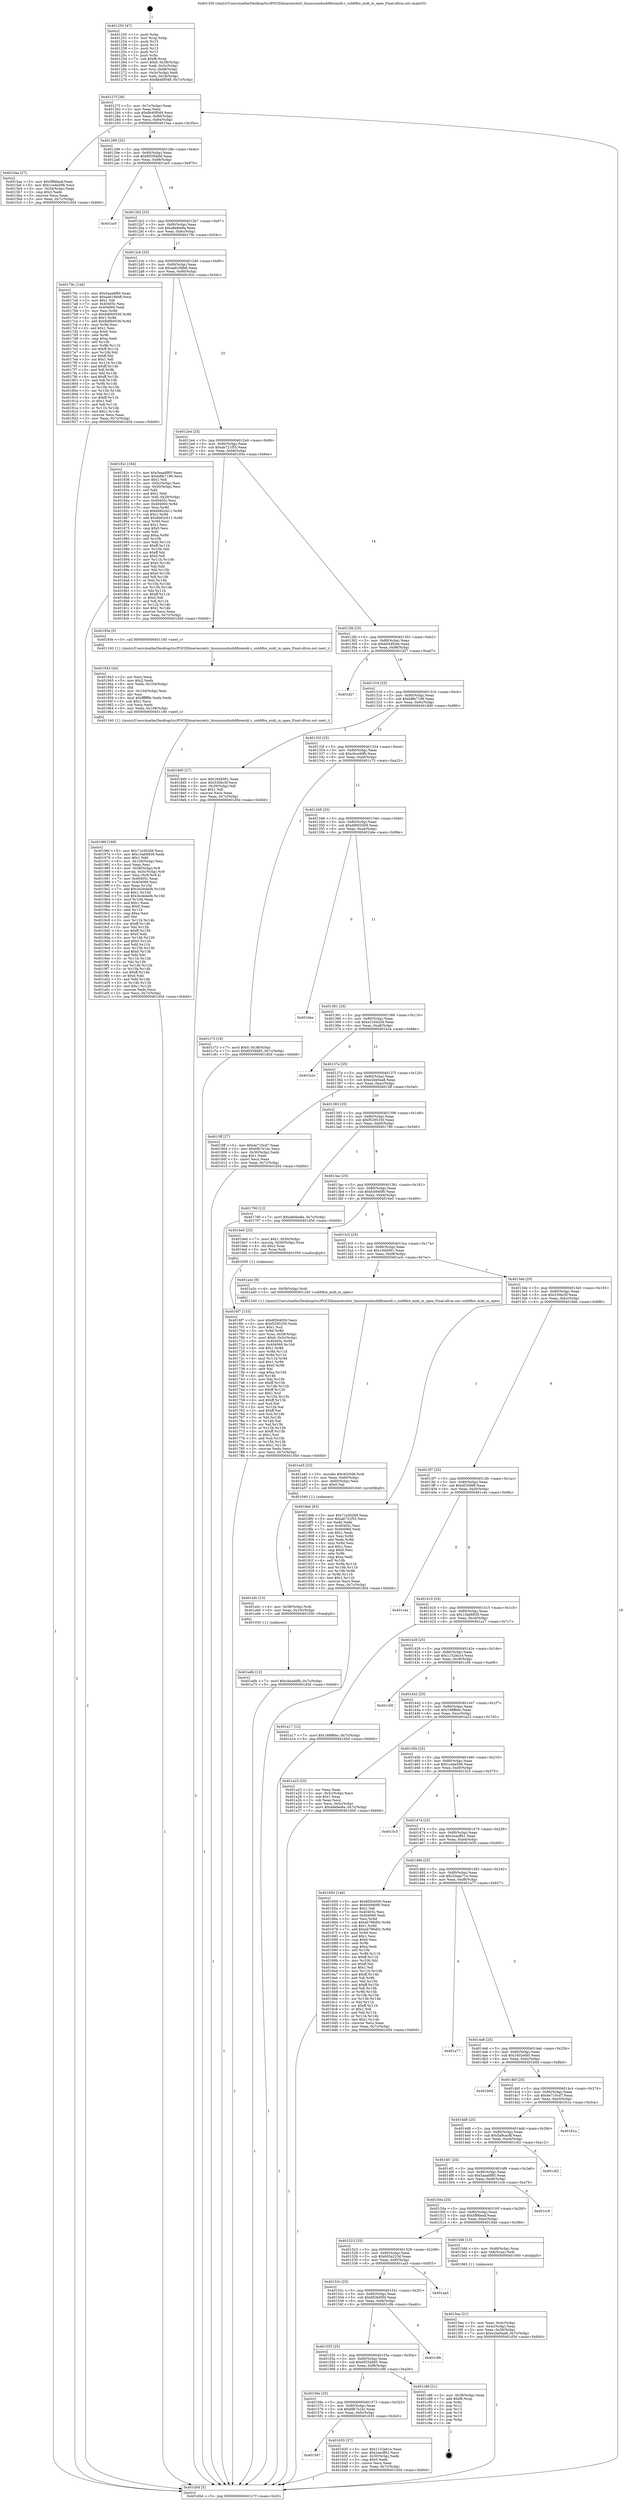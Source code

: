 digraph "0x401250" {
  label = "0x401250 (/mnt/c/Users/mathe/Desktop/tcc/POCII/binaries/extr_linuxsoundusb6firemidi.c_usb6fire_midi_in_open_Final-ollvm.out::main(0))"
  labelloc = "t"
  node[shape=record]

  Entry [label="",width=0.3,height=0.3,shape=circle,fillcolor=black,style=filled]
  "0x40127f" [label="{
     0x40127f [26]\l
     | [instrs]\l
     &nbsp;&nbsp;0x40127f \<+3\>: mov -0x7c(%rbp),%eax\l
     &nbsp;&nbsp;0x401282 \<+2\>: mov %eax,%ecx\l
     &nbsp;&nbsp;0x401284 \<+6\>: sub $0x8b40f049,%ecx\l
     &nbsp;&nbsp;0x40128a \<+3\>: mov %eax,-0x80(%rbp)\l
     &nbsp;&nbsp;0x40128d \<+6\>: mov %ecx,-0x84(%rbp)\l
     &nbsp;&nbsp;0x401293 \<+6\>: je 00000000004015aa \<main+0x35a\>\l
  }"]
  "0x4015aa" [label="{
     0x4015aa [27]\l
     | [instrs]\l
     &nbsp;&nbsp;0x4015aa \<+5\>: mov $0x5ff4beaf,%eax\l
     &nbsp;&nbsp;0x4015af \<+5\>: mov $0x1ce4e596,%ecx\l
     &nbsp;&nbsp;0x4015b4 \<+3\>: mov -0x34(%rbp),%edx\l
     &nbsp;&nbsp;0x4015b7 \<+3\>: cmp $0x2,%edx\l
     &nbsp;&nbsp;0x4015ba \<+3\>: cmovne %ecx,%eax\l
     &nbsp;&nbsp;0x4015bd \<+3\>: mov %eax,-0x7c(%rbp)\l
     &nbsp;&nbsp;0x4015c0 \<+5\>: jmp 0000000000401d5d \<main+0xb0d\>\l
  }"]
  "0x401299" [label="{
     0x401299 [25]\l
     | [instrs]\l
     &nbsp;&nbsp;0x401299 \<+5\>: jmp 000000000040129e \<main+0x4e\>\l
     &nbsp;&nbsp;0x40129e \<+3\>: mov -0x80(%rbp),%eax\l
     &nbsp;&nbsp;0x4012a1 \<+5\>: sub $0x8f356b0d,%eax\l
     &nbsp;&nbsp;0x4012a6 \<+6\>: mov %eax,-0x88(%rbp)\l
     &nbsp;&nbsp;0x4012ac \<+6\>: je 0000000000401ac0 \<main+0x870\>\l
  }"]
  "0x401d5d" [label="{
     0x401d5d [5]\l
     | [instrs]\l
     &nbsp;&nbsp;0x401d5d \<+5\>: jmp 000000000040127f \<main+0x2f\>\l
  }"]
  "0x401250" [label="{
     0x401250 [47]\l
     | [instrs]\l
     &nbsp;&nbsp;0x401250 \<+1\>: push %rbp\l
     &nbsp;&nbsp;0x401251 \<+3\>: mov %rsp,%rbp\l
     &nbsp;&nbsp;0x401254 \<+2\>: push %r15\l
     &nbsp;&nbsp;0x401256 \<+2\>: push %r14\l
     &nbsp;&nbsp;0x401258 \<+2\>: push %r13\l
     &nbsp;&nbsp;0x40125a \<+2\>: push %r12\l
     &nbsp;&nbsp;0x40125c \<+1\>: push %rbx\l
     &nbsp;&nbsp;0x40125d \<+7\>: sub $0xf8,%rsp\l
     &nbsp;&nbsp;0x401264 \<+7\>: movl $0x0,-0x38(%rbp)\l
     &nbsp;&nbsp;0x40126b \<+3\>: mov %edi,-0x3c(%rbp)\l
     &nbsp;&nbsp;0x40126e \<+4\>: mov %rsi,-0x48(%rbp)\l
     &nbsp;&nbsp;0x401272 \<+3\>: mov -0x3c(%rbp),%edi\l
     &nbsp;&nbsp;0x401275 \<+3\>: mov %edi,-0x34(%rbp)\l
     &nbsp;&nbsp;0x401278 \<+7\>: movl $0x8b40f049,-0x7c(%rbp)\l
  }"]
  Exit [label="",width=0.3,height=0.3,shape=circle,fillcolor=black,style=filled,peripheries=2]
  "0x401ac0" [label="{
     0x401ac0\l
  }", style=dashed]
  "0x4012b2" [label="{
     0x4012b2 [25]\l
     | [instrs]\l
     &nbsp;&nbsp;0x4012b2 \<+5\>: jmp 00000000004012b7 \<main+0x67\>\l
     &nbsp;&nbsp;0x4012b7 \<+3\>: mov -0x80(%rbp),%eax\l
     &nbsp;&nbsp;0x4012ba \<+5\>: sub $0xa8efee8a,%eax\l
     &nbsp;&nbsp;0x4012bf \<+6\>: mov %eax,-0x8c(%rbp)\l
     &nbsp;&nbsp;0x4012c5 \<+6\>: je 000000000040179c \<main+0x54c\>\l
  }"]
  "0x401a6b" [label="{
     0x401a6b [12]\l
     | [instrs]\l
     &nbsp;&nbsp;0x401a6b \<+7\>: movl $0xcbce46fb,-0x7c(%rbp)\l
     &nbsp;&nbsp;0x401a72 \<+5\>: jmp 0000000000401d5d \<main+0xb0d\>\l
  }"]
  "0x40179c" [label="{
     0x40179c [144]\l
     | [instrs]\l
     &nbsp;&nbsp;0x40179c \<+5\>: mov $0x5aaa8f85,%eax\l
     &nbsp;&nbsp;0x4017a1 \<+5\>: mov $0xaa619bb8,%ecx\l
     &nbsp;&nbsp;0x4017a6 \<+2\>: mov $0x1,%dl\l
     &nbsp;&nbsp;0x4017a8 \<+7\>: mov 0x40405c,%esi\l
     &nbsp;&nbsp;0x4017af \<+7\>: mov 0x404060,%edi\l
     &nbsp;&nbsp;0x4017b6 \<+3\>: mov %esi,%r8d\l
     &nbsp;&nbsp;0x4017b9 \<+7\>: sub $0x8d0b0536,%r8d\l
     &nbsp;&nbsp;0x4017c0 \<+4\>: sub $0x1,%r8d\l
     &nbsp;&nbsp;0x4017c4 \<+7\>: add $0x8d0b0536,%r8d\l
     &nbsp;&nbsp;0x4017cb \<+4\>: imul %r8d,%esi\l
     &nbsp;&nbsp;0x4017cf \<+3\>: and $0x1,%esi\l
     &nbsp;&nbsp;0x4017d2 \<+3\>: cmp $0x0,%esi\l
     &nbsp;&nbsp;0x4017d5 \<+4\>: sete %r9b\l
     &nbsp;&nbsp;0x4017d9 \<+3\>: cmp $0xa,%edi\l
     &nbsp;&nbsp;0x4017dc \<+4\>: setl %r10b\l
     &nbsp;&nbsp;0x4017e0 \<+3\>: mov %r9b,%r11b\l
     &nbsp;&nbsp;0x4017e3 \<+4\>: xor $0xff,%r11b\l
     &nbsp;&nbsp;0x4017e7 \<+3\>: mov %r10b,%bl\l
     &nbsp;&nbsp;0x4017ea \<+3\>: xor $0xff,%bl\l
     &nbsp;&nbsp;0x4017ed \<+3\>: xor $0x1,%dl\l
     &nbsp;&nbsp;0x4017f0 \<+3\>: mov %r11b,%r14b\l
     &nbsp;&nbsp;0x4017f3 \<+4\>: and $0xff,%r14b\l
     &nbsp;&nbsp;0x4017f7 \<+3\>: and %dl,%r9b\l
     &nbsp;&nbsp;0x4017fa \<+3\>: mov %bl,%r15b\l
     &nbsp;&nbsp;0x4017fd \<+4\>: and $0xff,%r15b\l
     &nbsp;&nbsp;0x401801 \<+3\>: and %dl,%r10b\l
     &nbsp;&nbsp;0x401804 \<+3\>: or %r9b,%r14b\l
     &nbsp;&nbsp;0x401807 \<+3\>: or %r10b,%r15b\l
     &nbsp;&nbsp;0x40180a \<+3\>: xor %r15b,%r14b\l
     &nbsp;&nbsp;0x40180d \<+3\>: or %bl,%r11b\l
     &nbsp;&nbsp;0x401810 \<+4\>: xor $0xff,%r11b\l
     &nbsp;&nbsp;0x401814 \<+3\>: or $0x1,%dl\l
     &nbsp;&nbsp;0x401817 \<+3\>: and %dl,%r11b\l
     &nbsp;&nbsp;0x40181a \<+3\>: or %r11b,%r14b\l
     &nbsp;&nbsp;0x40181d \<+4\>: test $0x1,%r14b\l
     &nbsp;&nbsp;0x401821 \<+3\>: cmovne %ecx,%eax\l
     &nbsp;&nbsp;0x401824 \<+3\>: mov %eax,-0x7c(%rbp)\l
     &nbsp;&nbsp;0x401827 \<+5\>: jmp 0000000000401d5d \<main+0xb0d\>\l
  }"]
  "0x4012cb" [label="{
     0x4012cb [25]\l
     | [instrs]\l
     &nbsp;&nbsp;0x4012cb \<+5\>: jmp 00000000004012d0 \<main+0x80\>\l
     &nbsp;&nbsp;0x4012d0 \<+3\>: mov -0x80(%rbp),%eax\l
     &nbsp;&nbsp;0x4012d3 \<+5\>: sub $0xaa619bb8,%eax\l
     &nbsp;&nbsp;0x4012d8 \<+6\>: mov %eax,-0x90(%rbp)\l
     &nbsp;&nbsp;0x4012de \<+6\>: je 000000000040182c \<main+0x5dc\>\l
  }"]
  "0x401a5c" [label="{
     0x401a5c [15]\l
     | [instrs]\l
     &nbsp;&nbsp;0x401a5c \<+4\>: mov -0x58(%rbp),%rdi\l
     &nbsp;&nbsp;0x401a60 \<+6\>: mov %eax,-0x10c(%rbp)\l
     &nbsp;&nbsp;0x401a66 \<+5\>: call 0000000000401030 \<free@plt\>\l
     | [calls]\l
     &nbsp;&nbsp;0x401030 \{1\} (unknown)\l
  }"]
  "0x40182c" [label="{
     0x40182c [164]\l
     | [instrs]\l
     &nbsp;&nbsp;0x40182c \<+5\>: mov $0x5aaa8f85,%eax\l
     &nbsp;&nbsp;0x401831 \<+5\>: mov $0xb8fe7196,%ecx\l
     &nbsp;&nbsp;0x401836 \<+2\>: mov $0x1,%dl\l
     &nbsp;&nbsp;0x401838 \<+3\>: mov -0x5c(%rbp),%esi\l
     &nbsp;&nbsp;0x40183b \<+3\>: cmp -0x50(%rbp),%esi\l
     &nbsp;&nbsp;0x40183e \<+4\>: setl %dil\l
     &nbsp;&nbsp;0x401842 \<+4\>: and $0x1,%dil\l
     &nbsp;&nbsp;0x401846 \<+4\>: mov %dil,-0x29(%rbp)\l
     &nbsp;&nbsp;0x40184a \<+7\>: mov 0x40405c,%esi\l
     &nbsp;&nbsp;0x401851 \<+8\>: mov 0x404060,%r8d\l
     &nbsp;&nbsp;0x401859 \<+3\>: mov %esi,%r9d\l
     &nbsp;&nbsp;0x40185c \<+7\>: sub $0x6b62cb11,%r9d\l
     &nbsp;&nbsp;0x401863 \<+4\>: sub $0x1,%r9d\l
     &nbsp;&nbsp;0x401867 \<+7\>: add $0x6b62cb11,%r9d\l
     &nbsp;&nbsp;0x40186e \<+4\>: imul %r9d,%esi\l
     &nbsp;&nbsp;0x401872 \<+3\>: and $0x1,%esi\l
     &nbsp;&nbsp;0x401875 \<+3\>: cmp $0x0,%esi\l
     &nbsp;&nbsp;0x401878 \<+4\>: sete %dil\l
     &nbsp;&nbsp;0x40187c \<+4\>: cmp $0xa,%r8d\l
     &nbsp;&nbsp;0x401880 \<+4\>: setl %r10b\l
     &nbsp;&nbsp;0x401884 \<+3\>: mov %dil,%r11b\l
     &nbsp;&nbsp;0x401887 \<+4\>: xor $0xff,%r11b\l
     &nbsp;&nbsp;0x40188b \<+3\>: mov %r10b,%bl\l
     &nbsp;&nbsp;0x40188e \<+3\>: xor $0xff,%bl\l
     &nbsp;&nbsp;0x401891 \<+3\>: xor $0x0,%dl\l
     &nbsp;&nbsp;0x401894 \<+3\>: mov %r11b,%r14b\l
     &nbsp;&nbsp;0x401897 \<+4\>: and $0x0,%r14b\l
     &nbsp;&nbsp;0x40189b \<+3\>: and %dl,%dil\l
     &nbsp;&nbsp;0x40189e \<+3\>: mov %bl,%r15b\l
     &nbsp;&nbsp;0x4018a1 \<+4\>: and $0x0,%r15b\l
     &nbsp;&nbsp;0x4018a5 \<+3\>: and %dl,%r10b\l
     &nbsp;&nbsp;0x4018a8 \<+3\>: or %dil,%r14b\l
     &nbsp;&nbsp;0x4018ab \<+3\>: or %r10b,%r15b\l
     &nbsp;&nbsp;0x4018ae \<+3\>: xor %r15b,%r14b\l
     &nbsp;&nbsp;0x4018b1 \<+3\>: or %bl,%r11b\l
     &nbsp;&nbsp;0x4018b4 \<+4\>: xor $0xff,%r11b\l
     &nbsp;&nbsp;0x4018b8 \<+3\>: or $0x0,%dl\l
     &nbsp;&nbsp;0x4018bb \<+3\>: and %dl,%r11b\l
     &nbsp;&nbsp;0x4018be \<+3\>: or %r11b,%r14b\l
     &nbsp;&nbsp;0x4018c1 \<+4\>: test $0x1,%r14b\l
     &nbsp;&nbsp;0x4018c5 \<+3\>: cmovne %ecx,%eax\l
     &nbsp;&nbsp;0x4018c8 \<+3\>: mov %eax,-0x7c(%rbp)\l
     &nbsp;&nbsp;0x4018cb \<+5\>: jmp 0000000000401d5d \<main+0xb0d\>\l
  }"]
  "0x4012e4" [label="{
     0x4012e4 [25]\l
     | [instrs]\l
     &nbsp;&nbsp;0x4012e4 \<+5\>: jmp 00000000004012e9 \<main+0x99\>\l
     &nbsp;&nbsp;0x4012e9 \<+3\>: mov -0x80(%rbp),%eax\l
     &nbsp;&nbsp;0x4012ec \<+5\>: sub $0xab721f55,%eax\l
     &nbsp;&nbsp;0x4012f1 \<+6\>: mov %eax,-0x94(%rbp)\l
     &nbsp;&nbsp;0x4012f7 \<+6\>: je 000000000040193e \<main+0x6ee\>\l
  }"]
  "0x401a45" [label="{
     0x401a45 [23]\l
     | [instrs]\l
     &nbsp;&nbsp;0x401a45 \<+10\>: movabs $0x4020d6,%rdi\l
     &nbsp;&nbsp;0x401a4f \<+3\>: mov %eax,-0x60(%rbp)\l
     &nbsp;&nbsp;0x401a52 \<+3\>: mov -0x60(%rbp),%esi\l
     &nbsp;&nbsp;0x401a55 \<+2\>: mov $0x0,%al\l
     &nbsp;&nbsp;0x401a57 \<+5\>: call 0000000000401040 \<printf@plt\>\l
     | [calls]\l
     &nbsp;&nbsp;0x401040 \{1\} (unknown)\l
  }"]
  "0x40193e" [label="{
     0x40193e [5]\l
     | [instrs]\l
     &nbsp;&nbsp;0x40193e \<+5\>: call 0000000000401160 \<next_i\>\l
     | [calls]\l
     &nbsp;&nbsp;0x401160 \{1\} (/mnt/c/Users/mathe/Desktop/tcc/POCII/binaries/extr_linuxsoundusb6firemidi.c_usb6fire_midi_in_open_Final-ollvm.out::next_i)\l
  }"]
  "0x4012fd" [label="{
     0x4012fd [25]\l
     | [instrs]\l
     &nbsp;&nbsp;0x4012fd \<+5\>: jmp 0000000000401302 \<main+0xb2\>\l
     &nbsp;&nbsp;0x401302 \<+3\>: mov -0x80(%rbp),%eax\l
     &nbsp;&nbsp;0x401305 \<+5\>: sub $0xb044f3eb,%eax\l
     &nbsp;&nbsp;0x40130a \<+6\>: mov %eax,-0x98(%rbp)\l
     &nbsp;&nbsp;0x401310 \<+6\>: je 0000000000401d27 \<main+0xad7\>\l
  }"]
  "0x40196f" [label="{
     0x40196f [168]\l
     | [instrs]\l
     &nbsp;&nbsp;0x40196f \<+5\>: mov $0x71e30269,%ecx\l
     &nbsp;&nbsp;0x401974 \<+5\>: mov $0x10ab6839,%edx\l
     &nbsp;&nbsp;0x401979 \<+3\>: mov $0x1,%dil\l
     &nbsp;&nbsp;0x40197c \<+6\>: mov -0x108(%rbp),%esi\l
     &nbsp;&nbsp;0x401982 \<+3\>: imul %eax,%esi\l
     &nbsp;&nbsp;0x401985 \<+4\>: mov -0x58(%rbp),%r8\l
     &nbsp;&nbsp;0x401989 \<+4\>: movslq -0x5c(%rbp),%r9\l
     &nbsp;&nbsp;0x40198d \<+4\>: mov %esi,(%r8,%r9,4)\l
     &nbsp;&nbsp;0x401991 \<+7\>: mov 0x40405c,%eax\l
     &nbsp;&nbsp;0x401998 \<+7\>: mov 0x404060,%esi\l
     &nbsp;&nbsp;0x40199f \<+3\>: mov %eax,%r10d\l
     &nbsp;&nbsp;0x4019a2 \<+7\>: add $0x3e3eda0b,%r10d\l
     &nbsp;&nbsp;0x4019a9 \<+4\>: sub $0x1,%r10d\l
     &nbsp;&nbsp;0x4019ad \<+7\>: sub $0x3e3eda0b,%r10d\l
     &nbsp;&nbsp;0x4019b4 \<+4\>: imul %r10d,%eax\l
     &nbsp;&nbsp;0x4019b8 \<+3\>: and $0x1,%eax\l
     &nbsp;&nbsp;0x4019bb \<+3\>: cmp $0x0,%eax\l
     &nbsp;&nbsp;0x4019be \<+4\>: sete %r11b\l
     &nbsp;&nbsp;0x4019c2 \<+3\>: cmp $0xa,%esi\l
     &nbsp;&nbsp;0x4019c5 \<+3\>: setl %bl\l
     &nbsp;&nbsp;0x4019c8 \<+3\>: mov %r11b,%r14b\l
     &nbsp;&nbsp;0x4019cb \<+4\>: xor $0xff,%r14b\l
     &nbsp;&nbsp;0x4019cf \<+3\>: mov %bl,%r15b\l
     &nbsp;&nbsp;0x4019d2 \<+4\>: xor $0xff,%r15b\l
     &nbsp;&nbsp;0x4019d6 \<+4\>: xor $0x0,%dil\l
     &nbsp;&nbsp;0x4019da \<+3\>: mov %r14b,%r12b\l
     &nbsp;&nbsp;0x4019dd \<+4\>: and $0x0,%r12b\l
     &nbsp;&nbsp;0x4019e1 \<+3\>: and %dil,%r11b\l
     &nbsp;&nbsp;0x4019e4 \<+3\>: mov %r15b,%r13b\l
     &nbsp;&nbsp;0x4019e7 \<+4\>: and $0x0,%r13b\l
     &nbsp;&nbsp;0x4019eb \<+3\>: and %dil,%bl\l
     &nbsp;&nbsp;0x4019ee \<+3\>: or %r11b,%r12b\l
     &nbsp;&nbsp;0x4019f1 \<+3\>: or %bl,%r13b\l
     &nbsp;&nbsp;0x4019f4 \<+3\>: xor %r13b,%r12b\l
     &nbsp;&nbsp;0x4019f7 \<+3\>: or %r15b,%r14b\l
     &nbsp;&nbsp;0x4019fa \<+4\>: xor $0xff,%r14b\l
     &nbsp;&nbsp;0x4019fe \<+4\>: or $0x0,%dil\l
     &nbsp;&nbsp;0x401a02 \<+3\>: and %dil,%r14b\l
     &nbsp;&nbsp;0x401a05 \<+3\>: or %r14b,%r12b\l
     &nbsp;&nbsp;0x401a08 \<+4\>: test $0x1,%r12b\l
     &nbsp;&nbsp;0x401a0c \<+3\>: cmovne %edx,%ecx\l
     &nbsp;&nbsp;0x401a0f \<+3\>: mov %ecx,-0x7c(%rbp)\l
     &nbsp;&nbsp;0x401a12 \<+5\>: jmp 0000000000401d5d \<main+0xb0d\>\l
  }"]
  "0x401d27" [label="{
     0x401d27\l
  }", style=dashed]
  "0x401316" [label="{
     0x401316 [25]\l
     | [instrs]\l
     &nbsp;&nbsp;0x401316 \<+5\>: jmp 000000000040131b \<main+0xcb\>\l
     &nbsp;&nbsp;0x40131b \<+3\>: mov -0x80(%rbp),%eax\l
     &nbsp;&nbsp;0x40131e \<+5\>: sub $0xb8fe7196,%eax\l
     &nbsp;&nbsp;0x401323 \<+6\>: mov %eax,-0x9c(%rbp)\l
     &nbsp;&nbsp;0x401329 \<+6\>: je 00000000004018d0 \<main+0x680\>\l
  }"]
  "0x401943" [label="{
     0x401943 [44]\l
     | [instrs]\l
     &nbsp;&nbsp;0x401943 \<+2\>: xor %ecx,%ecx\l
     &nbsp;&nbsp;0x401945 \<+5\>: mov $0x2,%edx\l
     &nbsp;&nbsp;0x40194a \<+6\>: mov %edx,-0x104(%rbp)\l
     &nbsp;&nbsp;0x401950 \<+1\>: cltd\l
     &nbsp;&nbsp;0x401951 \<+6\>: mov -0x104(%rbp),%esi\l
     &nbsp;&nbsp;0x401957 \<+2\>: idiv %esi\l
     &nbsp;&nbsp;0x401959 \<+6\>: imul $0xfffffffe,%edx,%edx\l
     &nbsp;&nbsp;0x40195f \<+3\>: sub $0x1,%ecx\l
     &nbsp;&nbsp;0x401962 \<+2\>: sub %ecx,%edx\l
     &nbsp;&nbsp;0x401964 \<+6\>: mov %edx,-0x108(%rbp)\l
     &nbsp;&nbsp;0x40196a \<+5\>: call 0000000000401160 \<next_i\>\l
     | [calls]\l
     &nbsp;&nbsp;0x401160 \{1\} (/mnt/c/Users/mathe/Desktop/tcc/POCII/binaries/extr_linuxsoundusb6firemidi.c_usb6fire_midi_in_open_Final-ollvm.out::next_i)\l
  }"]
  "0x4018d0" [label="{
     0x4018d0 [27]\l
     | [instrs]\l
     &nbsp;&nbsp;0x4018d0 \<+5\>: mov $0x16d4091,%eax\l
     &nbsp;&nbsp;0x4018d5 \<+5\>: mov $0x330bc5f,%ecx\l
     &nbsp;&nbsp;0x4018da \<+3\>: mov -0x29(%rbp),%dl\l
     &nbsp;&nbsp;0x4018dd \<+3\>: test $0x1,%dl\l
     &nbsp;&nbsp;0x4018e0 \<+3\>: cmovne %ecx,%eax\l
     &nbsp;&nbsp;0x4018e3 \<+3\>: mov %eax,-0x7c(%rbp)\l
     &nbsp;&nbsp;0x4018e6 \<+5\>: jmp 0000000000401d5d \<main+0xb0d\>\l
  }"]
  "0x40132f" [label="{
     0x40132f [25]\l
     | [instrs]\l
     &nbsp;&nbsp;0x40132f \<+5\>: jmp 0000000000401334 \<main+0xe4\>\l
     &nbsp;&nbsp;0x401334 \<+3\>: mov -0x80(%rbp),%eax\l
     &nbsp;&nbsp;0x401337 \<+5\>: sub $0xcbce46fb,%eax\l
     &nbsp;&nbsp;0x40133c \<+6\>: mov %eax,-0xa0(%rbp)\l
     &nbsp;&nbsp;0x401342 \<+6\>: je 0000000000401c73 \<main+0xa23\>\l
  }"]
  "0x4016f7" [label="{
     0x4016f7 [153]\l
     | [instrs]\l
     &nbsp;&nbsp;0x4016f7 \<+5\>: mov $0x6f264050,%ecx\l
     &nbsp;&nbsp;0x4016fc \<+5\>: mov $0xf5295350,%edx\l
     &nbsp;&nbsp;0x401701 \<+3\>: mov $0x1,%sil\l
     &nbsp;&nbsp;0x401704 \<+3\>: xor %r8d,%r8d\l
     &nbsp;&nbsp;0x401707 \<+4\>: mov %rax,-0x58(%rbp)\l
     &nbsp;&nbsp;0x40170b \<+7\>: movl $0x0,-0x5c(%rbp)\l
     &nbsp;&nbsp;0x401712 \<+8\>: mov 0x40405c,%r9d\l
     &nbsp;&nbsp;0x40171a \<+8\>: mov 0x404060,%r10d\l
     &nbsp;&nbsp;0x401722 \<+4\>: sub $0x1,%r8d\l
     &nbsp;&nbsp;0x401726 \<+3\>: mov %r9d,%r11d\l
     &nbsp;&nbsp;0x401729 \<+3\>: add %r8d,%r11d\l
     &nbsp;&nbsp;0x40172c \<+4\>: imul %r11d,%r9d\l
     &nbsp;&nbsp;0x401730 \<+4\>: and $0x1,%r9d\l
     &nbsp;&nbsp;0x401734 \<+4\>: cmp $0x0,%r9d\l
     &nbsp;&nbsp;0x401738 \<+3\>: sete %bl\l
     &nbsp;&nbsp;0x40173b \<+4\>: cmp $0xa,%r10d\l
     &nbsp;&nbsp;0x40173f \<+4\>: setl %r14b\l
     &nbsp;&nbsp;0x401743 \<+3\>: mov %bl,%r15b\l
     &nbsp;&nbsp;0x401746 \<+4\>: xor $0xff,%r15b\l
     &nbsp;&nbsp;0x40174a \<+3\>: mov %r14b,%r12b\l
     &nbsp;&nbsp;0x40174d \<+4\>: xor $0xff,%r12b\l
     &nbsp;&nbsp;0x401751 \<+4\>: xor $0x1,%sil\l
     &nbsp;&nbsp;0x401755 \<+3\>: mov %r15b,%r13b\l
     &nbsp;&nbsp;0x401758 \<+4\>: and $0xff,%r13b\l
     &nbsp;&nbsp;0x40175c \<+3\>: and %sil,%bl\l
     &nbsp;&nbsp;0x40175f \<+3\>: mov %r12b,%al\l
     &nbsp;&nbsp;0x401762 \<+2\>: and $0xff,%al\l
     &nbsp;&nbsp;0x401764 \<+3\>: and %sil,%r14b\l
     &nbsp;&nbsp;0x401767 \<+3\>: or %bl,%r13b\l
     &nbsp;&nbsp;0x40176a \<+3\>: or %r14b,%al\l
     &nbsp;&nbsp;0x40176d \<+3\>: xor %al,%r13b\l
     &nbsp;&nbsp;0x401770 \<+3\>: or %r12b,%r15b\l
     &nbsp;&nbsp;0x401773 \<+4\>: xor $0xff,%r15b\l
     &nbsp;&nbsp;0x401777 \<+4\>: or $0x1,%sil\l
     &nbsp;&nbsp;0x40177b \<+3\>: and %sil,%r15b\l
     &nbsp;&nbsp;0x40177e \<+3\>: or %r15b,%r13b\l
     &nbsp;&nbsp;0x401781 \<+4\>: test $0x1,%r13b\l
     &nbsp;&nbsp;0x401785 \<+3\>: cmovne %edx,%ecx\l
     &nbsp;&nbsp;0x401788 \<+3\>: mov %ecx,-0x7c(%rbp)\l
     &nbsp;&nbsp;0x40178b \<+5\>: jmp 0000000000401d5d \<main+0xb0d\>\l
  }"]
  "0x401c73" [label="{
     0x401c73 [19]\l
     | [instrs]\l
     &nbsp;&nbsp;0x401c73 \<+7\>: movl $0x0,-0x38(%rbp)\l
     &nbsp;&nbsp;0x401c7a \<+7\>: movl $0x6f3548d5,-0x7c(%rbp)\l
     &nbsp;&nbsp;0x401c81 \<+5\>: jmp 0000000000401d5d \<main+0xb0d\>\l
  }"]
  "0x401348" [label="{
     0x401348 [25]\l
     | [instrs]\l
     &nbsp;&nbsp;0x401348 \<+5\>: jmp 000000000040134d \<main+0xfd\>\l
     &nbsp;&nbsp;0x40134d \<+3\>: mov -0x80(%rbp),%eax\l
     &nbsp;&nbsp;0x401350 \<+5\>: sub $0xd9603458,%eax\l
     &nbsp;&nbsp;0x401355 \<+6\>: mov %eax,-0xa4(%rbp)\l
     &nbsp;&nbsp;0x40135b \<+6\>: je 0000000000401bbe \<main+0x96e\>\l
  }"]
  "0x401587" [label="{
     0x401587\l
  }", style=dashed]
  "0x401bbe" [label="{
     0x401bbe\l
  }", style=dashed]
  "0x401361" [label="{
     0x401361 [25]\l
     | [instrs]\l
     &nbsp;&nbsp;0x401361 \<+5\>: jmp 0000000000401366 \<main+0x116\>\l
     &nbsp;&nbsp;0x401366 \<+3\>: mov -0x80(%rbp),%eax\l
     &nbsp;&nbsp;0x401369 \<+5\>: sub $0xe21642d4,%eax\l
     &nbsp;&nbsp;0x40136e \<+6\>: mov %eax,-0xa8(%rbp)\l
     &nbsp;&nbsp;0x401374 \<+6\>: je 0000000000401b2e \<main+0x8de\>\l
  }"]
  "0x401635" [label="{
     0x401635 [27]\l
     | [instrs]\l
     &nbsp;&nbsp;0x401635 \<+5\>: mov $0x1152eb1e,%eax\l
     &nbsp;&nbsp;0x40163a \<+5\>: mov $0x2eacff41,%ecx\l
     &nbsp;&nbsp;0x40163f \<+3\>: mov -0x30(%rbp),%edx\l
     &nbsp;&nbsp;0x401642 \<+3\>: cmp $0x0,%edx\l
     &nbsp;&nbsp;0x401645 \<+3\>: cmove %ecx,%eax\l
     &nbsp;&nbsp;0x401648 \<+3\>: mov %eax,-0x7c(%rbp)\l
     &nbsp;&nbsp;0x40164b \<+5\>: jmp 0000000000401d5d \<main+0xb0d\>\l
  }"]
  "0x401b2e" [label="{
     0x401b2e\l
  }", style=dashed]
  "0x40137a" [label="{
     0x40137a [25]\l
     | [instrs]\l
     &nbsp;&nbsp;0x40137a \<+5\>: jmp 000000000040137f \<main+0x12f\>\l
     &nbsp;&nbsp;0x40137f \<+3\>: mov -0x80(%rbp),%eax\l
     &nbsp;&nbsp;0x401382 \<+5\>: sub $0xe2be0aa8,%eax\l
     &nbsp;&nbsp;0x401387 \<+6\>: mov %eax,-0xac(%rbp)\l
     &nbsp;&nbsp;0x40138d \<+6\>: je 00000000004015ff \<main+0x3af\>\l
  }"]
  "0x40156e" [label="{
     0x40156e [25]\l
     | [instrs]\l
     &nbsp;&nbsp;0x40156e \<+5\>: jmp 0000000000401573 \<main+0x323\>\l
     &nbsp;&nbsp;0x401573 \<+3\>: mov -0x80(%rbp),%eax\l
     &nbsp;&nbsp;0x401576 \<+5\>: sub $0x6fb7e1bc,%eax\l
     &nbsp;&nbsp;0x40157b \<+6\>: mov %eax,-0xfc(%rbp)\l
     &nbsp;&nbsp;0x401581 \<+6\>: je 0000000000401635 \<main+0x3e5\>\l
  }"]
  "0x4015ff" [label="{
     0x4015ff [27]\l
     | [instrs]\l
     &nbsp;&nbsp;0x4015ff \<+5\>: mov $0x4e710cd7,%eax\l
     &nbsp;&nbsp;0x401604 \<+5\>: mov $0x6fb7e1bc,%ecx\l
     &nbsp;&nbsp;0x401609 \<+3\>: mov -0x30(%rbp),%edx\l
     &nbsp;&nbsp;0x40160c \<+3\>: cmp $0x1,%edx\l
     &nbsp;&nbsp;0x40160f \<+3\>: cmovl %ecx,%eax\l
     &nbsp;&nbsp;0x401612 \<+3\>: mov %eax,-0x7c(%rbp)\l
     &nbsp;&nbsp;0x401615 \<+5\>: jmp 0000000000401d5d \<main+0xb0d\>\l
  }"]
  "0x401393" [label="{
     0x401393 [25]\l
     | [instrs]\l
     &nbsp;&nbsp;0x401393 \<+5\>: jmp 0000000000401398 \<main+0x148\>\l
     &nbsp;&nbsp;0x401398 \<+3\>: mov -0x80(%rbp),%eax\l
     &nbsp;&nbsp;0x40139b \<+5\>: sub $0xf5295350,%eax\l
     &nbsp;&nbsp;0x4013a0 \<+6\>: mov %eax,-0xb0(%rbp)\l
     &nbsp;&nbsp;0x4013a6 \<+6\>: je 0000000000401790 \<main+0x540\>\l
  }"]
  "0x401c86" [label="{
     0x401c86 [21]\l
     | [instrs]\l
     &nbsp;&nbsp;0x401c86 \<+3\>: mov -0x38(%rbp),%eax\l
     &nbsp;&nbsp;0x401c89 \<+7\>: add $0xf8,%rsp\l
     &nbsp;&nbsp;0x401c90 \<+1\>: pop %rbx\l
     &nbsp;&nbsp;0x401c91 \<+2\>: pop %r12\l
     &nbsp;&nbsp;0x401c93 \<+2\>: pop %r13\l
     &nbsp;&nbsp;0x401c95 \<+2\>: pop %r14\l
     &nbsp;&nbsp;0x401c97 \<+2\>: pop %r15\l
     &nbsp;&nbsp;0x401c99 \<+1\>: pop %rbp\l
     &nbsp;&nbsp;0x401c9a \<+1\>: ret\l
  }"]
  "0x401790" [label="{
     0x401790 [12]\l
     | [instrs]\l
     &nbsp;&nbsp;0x401790 \<+7\>: movl $0xa8efee8a,-0x7c(%rbp)\l
     &nbsp;&nbsp;0x401797 \<+5\>: jmp 0000000000401d5d \<main+0xb0d\>\l
  }"]
  "0x4013ac" [label="{
     0x4013ac [25]\l
     | [instrs]\l
     &nbsp;&nbsp;0x4013ac \<+5\>: jmp 00000000004013b1 \<main+0x161\>\l
     &nbsp;&nbsp;0x4013b1 \<+3\>: mov -0x80(%rbp),%eax\l
     &nbsp;&nbsp;0x4013b4 \<+5\>: sub $0xfcb940f0,%eax\l
     &nbsp;&nbsp;0x4013b9 \<+6\>: mov %eax,-0xb4(%rbp)\l
     &nbsp;&nbsp;0x4013bf \<+6\>: je 00000000004016e0 \<main+0x490\>\l
  }"]
  "0x401555" [label="{
     0x401555 [25]\l
     | [instrs]\l
     &nbsp;&nbsp;0x401555 \<+5\>: jmp 000000000040155a \<main+0x30a\>\l
     &nbsp;&nbsp;0x40155a \<+3\>: mov -0x80(%rbp),%eax\l
     &nbsp;&nbsp;0x40155d \<+5\>: sub $0x6f3548d5,%eax\l
     &nbsp;&nbsp;0x401562 \<+6\>: mov %eax,-0xf8(%rbp)\l
     &nbsp;&nbsp;0x401568 \<+6\>: je 0000000000401c86 \<main+0xa36\>\l
  }"]
  "0x4016e0" [label="{
     0x4016e0 [23]\l
     | [instrs]\l
     &nbsp;&nbsp;0x4016e0 \<+7\>: movl $0x1,-0x50(%rbp)\l
     &nbsp;&nbsp;0x4016e7 \<+4\>: movslq -0x50(%rbp),%rax\l
     &nbsp;&nbsp;0x4016eb \<+4\>: shl $0x2,%rax\l
     &nbsp;&nbsp;0x4016ef \<+3\>: mov %rax,%rdi\l
     &nbsp;&nbsp;0x4016f2 \<+5\>: call 0000000000401050 \<malloc@plt\>\l
     | [calls]\l
     &nbsp;&nbsp;0x401050 \{1\} (unknown)\l
  }"]
  "0x4013c5" [label="{
     0x4013c5 [25]\l
     | [instrs]\l
     &nbsp;&nbsp;0x4013c5 \<+5\>: jmp 00000000004013ca \<main+0x17a\>\l
     &nbsp;&nbsp;0x4013ca \<+3\>: mov -0x80(%rbp),%eax\l
     &nbsp;&nbsp;0x4013cd \<+5\>: sub $0x16d4091,%eax\l
     &nbsp;&nbsp;0x4013d2 \<+6\>: mov %eax,-0xb8(%rbp)\l
     &nbsp;&nbsp;0x4013d8 \<+6\>: je 0000000000401a3c \<main+0x7ec\>\l
  }"]
  "0x401c9b" [label="{
     0x401c9b\l
  }", style=dashed]
  "0x401a3c" [label="{
     0x401a3c [9]\l
     | [instrs]\l
     &nbsp;&nbsp;0x401a3c \<+4\>: mov -0x58(%rbp),%rdi\l
     &nbsp;&nbsp;0x401a40 \<+5\>: call 0000000000401240 \<usb6fire_midi_in_open\>\l
     | [calls]\l
     &nbsp;&nbsp;0x401240 \{1\} (/mnt/c/Users/mathe/Desktop/tcc/POCII/binaries/extr_linuxsoundusb6firemidi.c_usb6fire_midi_in_open_Final-ollvm.out::usb6fire_midi_in_open)\l
  }"]
  "0x4013de" [label="{
     0x4013de [25]\l
     | [instrs]\l
     &nbsp;&nbsp;0x4013de \<+5\>: jmp 00000000004013e3 \<main+0x193\>\l
     &nbsp;&nbsp;0x4013e3 \<+3\>: mov -0x80(%rbp),%eax\l
     &nbsp;&nbsp;0x4013e6 \<+5\>: sub $0x330bc5f,%eax\l
     &nbsp;&nbsp;0x4013eb \<+6\>: mov %eax,-0xbc(%rbp)\l
     &nbsp;&nbsp;0x4013f1 \<+6\>: je 00000000004018eb \<main+0x69b\>\l
  }"]
  "0x40153c" [label="{
     0x40153c [25]\l
     | [instrs]\l
     &nbsp;&nbsp;0x40153c \<+5\>: jmp 0000000000401541 \<main+0x2f1\>\l
     &nbsp;&nbsp;0x401541 \<+3\>: mov -0x80(%rbp),%eax\l
     &nbsp;&nbsp;0x401544 \<+5\>: sub $0x6f264050,%eax\l
     &nbsp;&nbsp;0x401549 \<+6\>: mov %eax,-0xf4(%rbp)\l
     &nbsp;&nbsp;0x40154f \<+6\>: je 0000000000401c9b \<main+0xa4b\>\l
  }"]
  "0x4018eb" [label="{
     0x4018eb [83]\l
     | [instrs]\l
     &nbsp;&nbsp;0x4018eb \<+5\>: mov $0x71e30269,%eax\l
     &nbsp;&nbsp;0x4018f0 \<+5\>: mov $0xab721f55,%ecx\l
     &nbsp;&nbsp;0x4018f5 \<+2\>: xor %edx,%edx\l
     &nbsp;&nbsp;0x4018f7 \<+7\>: mov 0x40405c,%esi\l
     &nbsp;&nbsp;0x4018fe \<+7\>: mov 0x404060,%edi\l
     &nbsp;&nbsp;0x401905 \<+3\>: sub $0x1,%edx\l
     &nbsp;&nbsp;0x401908 \<+3\>: mov %esi,%r8d\l
     &nbsp;&nbsp;0x40190b \<+3\>: add %edx,%r8d\l
     &nbsp;&nbsp;0x40190e \<+4\>: imul %r8d,%esi\l
     &nbsp;&nbsp;0x401912 \<+3\>: and $0x1,%esi\l
     &nbsp;&nbsp;0x401915 \<+3\>: cmp $0x0,%esi\l
     &nbsp;&nbsp;0x401918 \<+4\>: sete %r9b\l
     &nbsp;&nbsp;0x40191c \<+3\>: cmp $0xa,%edi\l
     &nbsp;&nbsp;0x40191f \<+4\>: setl %r10b\l
     &nbsp;&nbsp;0x401923 \<+3\>: mov %r9b,%r11b\l
     &nbsp;&nbsp;0x401926 \<+3\>: and %r10b,%r11b\l
     &nbsp;&nbsp;0x401929 \<+3\>: xor %r10b,%r9b\l
     &nbsp;&nbsp;0x40192c \<+3\>: or %r9b,%r11b\l
     &nbsp;&nbsp;0x40192f \<+4\>: test $0x1,%r11b\l
     &nbsp;&nbsp;0x401933 \<+3\>: cmovne %ecx,%eax\l
     &nbsp;&nbsp;0x401936 \<+3\>: mov %eax,-0x7c(%rbp)\l
     &nbsp;&nbsp;0x401939 \<+5\>: jmp 0000000000401d5d \<main+0xb0d\>\l
  }"]
  "0x4013f7" [label="{
     0x4013f7 [25]\l
     | [instrs]\l
     &nbsp;&nbsp;0x4013f7 \<+5\>: jmp 00000000004013fc \<main+0x1ac\>\l
     &nbsp;&nbsp;0x4013fc \<+3\>: mov -0x80(%rbp),%eax\l
     &nbsp;&nbsp;0x4013ff \<+5\>: sub $0xd5306f9,%eax\l
     &nbsp;&nbsp;0x401404 \<+6\>: mov %eax,-0xc0(%rbp)\l
     &nbsp;&nbsp;0x40140a \<+6\>: je 0000000000401c4a \<main+0x9fa\>\l
  }"]
  "0x401aa5" [label="{
     0x401aa5\l
  }", style=dashed]
  "0x401c4a" [label="{
     0x401c4a\l
  }", style=dashed]
  "0x401410" [label="{
     0x401410 [25]\l
     | [instrs]\l
     &nbsp;&nbsp;0x401410 \<+5\>: jmp 0000000000401415 \<main+0x1c5\>\l
     &nbsp;&nbsp;0x401415 \<+3\>: mov -0x80(%rbp),%eax\l
     &nbsp;&nbsp;0x401418 \<+5\>: sub $0x10ab6839,%eax\l
     &nbsp;&nbsp;0x40141d \<+6\>: mov %eax,-0xc4(%rbp)\l
     &nbsp;&nbsp;0x401423 \<+6\>: je 0000000000401a17 \<main+0x7c7\>\l
  }"]
  "0x4015ea" [label="{
     0x4015ea [21]\l
     | [instrs]\l
     &nbsp;&nbsp;0x4015ea \<+3\>: mov %eax,-0x4c(%rbp)\l
     &nbsp;&nbsp;0x4015ed \<+3\>: mov -0x4c(%rbp),%eax\l
     &nbsp;&nbsp;0x4015f0 \<+3\>: mov %eax,-0x30(%rbp)\l
     &nbsp;&nbsp;0x4015f3 \<+7\>: movl $0xe2be0aa8,-0x7c(%rbp)\l
     &nbsp;&nbsp;0x4015fa \<+5\>: jmp 0000000000401d5d \<main+0xb0d\>\l
  }"]
  "0x401a17" [label="{
     0x401a17 [12]\l
     | [instrs]\l
     &nbsp;&nbsp;0x401a17 \<+7\>: movl $0x188ffebc,-0x7c(%rbp)\l
     &nbsp;&nbsp;0x401a1e \<+5\>: jmp 0000000000401d5d \<main+0xb0d\>\l
  }"]
  "0x401429" [label="{
     0x401429 [25]\l
     | [instrs]\l
     &nbsp;&nbsp;0x401429 \<+5\>: jmp 000000000040142e \<main+0x1de\>\l
     &nbsp;&nbsp;0x40142e \<+3\>: mov -0x80(%rbp),%eax\l
     &nbsp;&nbsp;0x401431 \<+5\>: sub $0x1152eb1e,%eax\l
     &nbsp;&nbsp;0x401436 \<+6\>: mov %eax,-0xc8(%rbp)\l
     &nbsp;&nbsp;0x40143c \<+6\>: je 0000000000401c56 \<main+0xa06\>\l
  }"]
  "0x401523" [label="{
     0x401523 [25]\l
     | [instrs]\l
     &nbsp;&nbsp;0x401523 \<+5\>: jmp 0000000000401528 \<main+0x2d8\>\l
     &nbsp;&nbsp;0x401528 \<+3\>: mov -0x80(%rbp),%eax\l
     &nbsp;&nbsp;0x40152b \<+5\>: sub $0x605a223d,%eax\l
     &nbsp;&nbsp;0x401530 \<+6\>: mov %eax,-0xf0(%rbp)\l
     &nbsp;&nbsp;0x401536 \<+6\>: je 0000000000401aa5 \<main+0x855\>\l
  }"]
  "0x401c56" [label="{
     0x401c56\l
  }", style=dashed]
  "0x401442" [label="{
     0x401442 [25]\l
     | [instrs]\l
     &nbsp;&nbsp;0x401442 \<+5\>: jmp 0000000000401447 \<main+0x1f7\>\l
     &nbsp;&nbsp;0x401447 \<+3\>: mov -0x80(%rbp),%eax\l
     &nbsp;&nbsp;0x40144a \<+5\>: sub $0x188ffebc,%eax\l
     &nbsp;&nbsp;0x40144f \<+6\>: mov %eax,-0xcc(%rbp)\l
     &nbsp;&nbsp;0x401455 \<+6\>: je 0000000000401a23 \<main+0x7d3\>\l
  }"]
  "0x4015dd" [label="{
     0x4015dd [13]\l
     | [instrs]\l
     &nbsp;&nbsp;0x4015dd \<+4\>: mov -0x48(%rbp),%rax\l
     &nbsp;&nbsp;0x4015e1 \<+4\>: mov 0x8(%rax),%rdi\l
     &nbsp;&nbsp;0x4015e5 \<+5\>: call 0000000000401060 \<atoi@plt\>\l
     | [calls]\l
     &nbsp;&nbsp;0x401060 \{1\} (unknown)\l
  }"]
  "0x401a23" [label="{
     0x401a23 [25]\l
     | [instrs]\l
     &nbsp;&nbsp;0x401a23 \<+2\>: xor %eax,%eax\l
     &nbsp;&nbsp;0x401a25 \<+3\>: mov -0x5c(%rbp),%ecx\l
     &nbsp;&nbsp;0x401a28 \<+3\>: sub $0x1,%eax\l
     &nbsp;&nbsp;0x401a2b \<+2\>: sub %eax,%ecx\l
     &nbsp;&nbsp;0x401a2d \<+3\>: mov %ecx,-0x5c(%rbp)\l
     &nbsp;&nbsp;0x401a30 \<+7\>: movl $0xa8efee8a,-0x7c(%rbp)\l
     &nbsp;&nbsp;0x401a37 \<+5\>: jmp 0000000000401d5d \<main+0xb0d\>\l
  }"]
  "0x40145b" [label="{
     0x40145b [25]\l
     | [instrs]\l
     &nbsp;&nbsp;0x40145b \<+5\>: jmp 0000000000401460 \<main+0x210\>\l
     &nbsp;&nbsp;0x401460 \<+3\>: mov -0x80(%rbp),%eax\l
     &nbsp;&nbsp;0x401463 \<+5\>: sub $0x1ce4e596,%eax\l
     &nbsp;&nbsp;0x401468 \<+6\>: mov %eax,-0xd0(%rbp)\l
     &nbsp;&nbsp;0x40146e \<+6\>: je 00000000004015c5 \<main+0x375\>\l
  }"]
  "0x40150a" [label="{
     0x40150a [25]\l
     | [instrs]\l
     &nbsp;&nbsp;0x40150a \<+5\>: jmp 000000000040150f \<main+0x2bf\>\l
     &nbsp;&nbsp;0x40150f \<+3\>: mov -0x80(%rbp),%eax\l
     &nbsp;&nbsp;0x401512 \<+5\>: sub $0x5ff4beaf,%eax\l
     &nbsp;&nbsp;0x401517 \<+6\>: mov %eax,-0xec(%rbp)\l
     &nbsp;&nbsp;0x40151d \<+6\>: je 00000000004015dd \<main+0x38d\>\l
  }"]
  "0x4015c5" [label="{
     0x4015c5\l
  }", style=dashed]
  "0x401474" [label="{
     0x401474 [25]\l
     | [instrs]\l
     &nbsp;&nbsp;0x401474 \<+5\>: jmp 0000000000401479 \<main+0x229\>\l
     &nbsp;&nbsp;0x401479 \<+3\>: mov -0x80(%rbp),%eax\l
     &nbsp;&nbsp;0x40147c \<+5\>: sub $0x2eacff41,%eax\l
     &nbsp;&nbsp;0x401481 \<+6\>: mov %eax,-0xd4(%rbp)\l
     &nbsp;&nbsp;0x401487 \<+6\>: je 0000000000401650 \<main+0x400\>\l
  }"]
  "0x401cc9" [label="{
     0x401cc9\l
  }", style=dashed]
  "0x401650" [label="{
     0x401650 [144]\l
     | [instrs]\l
     &nbsp;&nbsp;0x401650 \<+5\>: mov $0x6f264050,%eax\l
     &nbsp;&nbsp;0x401655 \<+5\>: mov $0xfcb940f0,%ecx\l
     &nbsp;&nbsp;0x40165a \<+2\>: mov $0x1,%dl\l
     &nbsp;&nbsp;0x40165c \<+7\>: mov 0x40405c,%esi\l
     &nbsp;&nbsp;0x401663 \<+7\>: mov 0x404060,%edi\l
     &nbsp;&nbsp;0x40166a \<+3\>: mov %esi,%r8d\l
     &nbsp;&nbsp;0x40166d \<+7\>: sub $0xeb796d0c,%r8d\l
     &nbsp;&nbsp;0x401674 \<+4\>: sub $0x1,%r8d\l
     &nbsp;&nbsp;0x401678 \<+7\>: add $0xeb796d0c,%r8d\l
     &nbsp;&nbsp;0x40167f \<+4\>: imul %r8d,%esi\l
     &nbsp;&nbsp;0x401683 \<+3\>: and $0x1,%esi\l
     &nbsp;&nbsp;0x401686 \<+3\>: cmp $0x0,%esi\l
     &nbsp;&nbsp;0x401689 \<+4\>: sete %r9b\l
     &nbsp;&nbsp;0x40168d \<+3\>: cmp $0xa,%edi\l
     &nbsp;&nbsp;0x401690 \<+4\>: setl %r10b\l
     &nbsp;&nbsp;0x401694 \<+3\>: mov %r9b,%r11b\l
     &nbsp;&nbsp;0x401697 \<+4\>: xor $0xff,%r11b\l
     &nbsp;&nbsp;0x40169b \<+3\>: mov %r10b,%bl\l
     &nbsp;&nbsp;0x40169e \<+3\>: xor $0xff,%bl\l
     &nbsp;&nbsp;0x4016a1 \<+3\>: xor $0x1,%dl\l
     &nbsp;&nbsp;0x4016a4 \<+3\>: mov %r11b,%r14b\l
     &nbsp;&nbsp;0x4016a7 \<+4\>: and $0xff,%r14b\l
     &nbsp;&nbsp;0x4016ab \<+3\>: and %dl,%r9b\l
     &nbsp;&nbsp;0x4016ae \<+3\>: mov %bl,%r15b\l
     &nbsp;&nbsp;0x4016b1 \<+4\>: and $0xff,%r15b\l
     &nbsp;&nbsp;0x4016b5 \<+3\>: and %dl,%r10b\l
     &nbsp;&nbsp;0x4016b8 \<+3\>: or %r9b,%r14b\l
     &nbsp;&nbsp;0x4016bb \<+3\>: or %r10b,%r15b\l
     &nbsp;&nbsp;0x4016be \<+3\>: xor %r15b,%r14b\l
     &nbsp;&nbsp;0x4016c1 \<+3\>: or %bl,%r11b\l
     &nbsp;&nbsp;0x4016c4 \<+4\>: xor $0xff,%r11b\l
     &nbsp;&nbsp;0x4016c8 \<+3\>: or $0x1,%dl\l
     &nbsp;&nbsp;0x4016cb \<+3\>: and %dl,%r11b\l
     &nbsp;&nbsp;0x4016ce \<+3\>: or %r11b,%r14b\l
     &nbsp;&nbsp;0x4016d1 \<+4\>: test $0x1,%r14b\l
     &nbsp;&nbsp;0x4016d5 \<+3\>: cmovne %ecx,%eax\l
     &nbsp;&nbsp;0x4016d8 \<+3\>: mov %eax,-0x7c(%rbp)\l
     &nbsp;&nbsp;0x4016db \<+5\>: jmp 0000000000401d5d \<main+0xb0d\>\l
  }"]
  "0x40148d" [label="{
     0x40148d [25]\l
     | [instrs]\l
     &nbsp;&nbsp;0x40148d \<+5\>: jmp 0000000000401492 \<main+0x242\>\l
     &nbsp;&nbsp;0x401492 \<+3\>: mov -0x80(%rbp),%eax\l
     &nbsp;&nbsp;0x401495 \<+5\>: sub $0x32eae71e,%eax\l
     &nbsp;&nbsp;0x40149a \<+6\>: mov %eax,-0xd8(%rbp)\l
     &nbsp;&nbsp;0x4014a0 \<+6\>: je 0000000000401a77 \<main+0x827\>\l
  }"]
  "0x4014f1" [label="{
     0x4014f1 [25]\l
     | [instrs]\l
     &nbsp;&nbsp;0x4014f1 \<+5\>: jmp 00000000004014f6 \<main+0x2a6\>\l
     &nbsp;&nbsp;0x4014f6 \<+3\>: mov -0x80(%rbp),%eax\l
     &nbsp;&nbsp;0x4014f9 \<+5\>: sub $0x5aaa8f85,%eax\l
     &nbsp;&nbsp;0x4014fe \<+6\>: mov %eax,-0xe8(%rbp)\l
     &nbsp;&nbsp;0x401504 \<+6\>: je 0000000000401cc9 \<main+0xa79\>\l
  }"]
  "0x401a77" [label="{
     0x401a77\l
  }", style=dashed]
  "0x4014a6" [label="{
     0x4014a6 [25]\l
     | [instrs]\l
     &nbsp;&nbsp;0x4014a6 \<+5\>: jmp 00000000004014ab \<main+0x25b\>\l
     &nbsp;&nbsp;0x4014ab \<+3\>: mov -0x80(%rbp),%eax\l
     &nbsp;&nbsp;0x4014ae \<+5\>: sub $0x3402ef45,%eax\l
     &nbsp;&nbsp;0x4014b3 \<+6\>: mov %eax,-0xdc(%rbp)\l
     &nbsp;&nbsp;0x4014b9 \<+6\>: je 0000000000401b0d \<main+0x8bd\>\l
  }"]
  "0x401c62" [label="{
     0x401c62\l
  }", style=dashed]
  "0x401b0d" [label="{
     0x401b0d\l
  }", style=dashed]
  "0x4014bf" [label="{
     0x4014bf [25]\l
     | [instrs]\l
     &nbsp;&nbsp;0x4014bf \<+5\>: jmp 00000000004014c4 \<main+0x274\>\l
     &nbsp;&nbsp;0x4014c4 \<+3\>: mov -0x80(%rbp),%eax\l
     &nbsp;&nbsp;0x4014c7 \<+5\>: sub $0x4e710cd7,%eax\l
     &nbsp;&nbsp;0x4014cc \<+6\>: mov %eax,-0xe0(%rbp)\l
     &nbsp;&nbsp;0x4014d2 \<+6\>: je 000000000040161a \<main+0x3ca\>\l
  }"]
  "0x4014d8" [label="{
     0x4014d8 [25]\l
     | [instrs]\l
     &nbsp;&nbsp;0x4014d8 \<+5\>: jmp 00000000004014dd \<main+0x28d\>\l
     &nbsp;&nbsp;0x4014dd \<+3\>: mov -0x80(%rbp),%eax\l
     &nbsp;&nbsp;0x4014e0 \<+5\>: sub $0x5a9cac8f,%eax\l
     &nbsp;&nbsp;0x4014e5 \<+6\>: mov %eax,-0xe4(%rbp)\l
     &nbsp;&nbsp;0x4014eb \<+6\>: je 0000000000401c62 \<main+0xa12\>\l
  }"]
  "0x40161a" [label="{
     0x40161a\l
  }", style=dashed]
  Entry -> "0x401250" [label=" 1"]
  "0x40127f" -> "0x4015aa" [label=" 1"]
  "0x40127f" -> "0x401299" [label=" 19"]
  "0x4015aa" -> "0x401d5d" [label=" 1"]
  "0x401250" -> "0x40127f" [label=" 1"]
  "0x401d5d" -> "0x40127f" [label=" 19"]
  "0x401c86" -> Exit [label=" 1"]
  "0x401299" -> "0x401ac0" [label=" 0"]
  "0x401299" -> "0x4012b2" [label=" 19"]
  "0x401c73" -> "0x401d5d" [label=" 1"]
  "0x4012b2" -> "0x40179c" [label=" 2"]
  "0x4012b2" -> "0x4012cb" [label=" 17"]
  "0x401a6b" -> "0x401d5d" [label=" 1"]
  "0x4012cb" -> "0x40182c" [label=" 2"]
  "0x4012cb" -> "0x4012e4" [label=" 15"]
  "0x401a5c" -> "0x401a6b" [label=" 1"]
  "0x4012e4" -> "0x40193e" [label=" 1"]
  "0x4012e4" -> "0x4012fd" [label=" 14"]
  "0x401a45" -> "0x401a5c" [label=" 1"]
  "0x4012fd" -> "0x401d27" [label=" 0"]
  "0x4012fd" -> "0x401316" [label=" 14"]
  "0x401a3c" -> "0x401a45" [label=" 1"]
  "0x401316" -> "0x4018d0" [label=" 2"]
  "0x401316" -> "0x40132f" [label=" 12"]
  "0x401a23" -> "0x401d5d" [label=" 1"]
  "0x40132f" -> "0x401c73" [label=" 1"]
  "0x40132f" -> "0x401348" [label=" 11"]
  "0x401a17" -> "0x401d5d" [label=" 1"]
  "0x401348" -> "0x401bbe" [label=" 0"]
  "0x401348" -> "0x401361" [label=" 11"]
  "0x40196f" -> "0x401d5d" [label=" 1"]
  "0x401361" -> "0x401b2e" [label=" 0"]
  "0x401361" -> "0x40137a" [label=" 11"]
  "0x401943" -> "0x40196f" [label=" 1"]
  "0x40137a" -> "0x4015ff" [label=" 1"]
  "0x40137a" -> "0x401393" [label=" 10"]
  "0x4018eb" -> "0x401d5d" [label=" 1"]
  "0x401393" -> "0x401790" [label=" 1"]
  "0x401393" -> "0x4013ac" [label=" 9"]
  "0x4018d0" -> "0x401d5d" [label=" 2"]
  "0x4013ac" -> "0x4016e0" [label=" 1"]
  "0x4013ac" -> "0x4013c5" [label=" 8"]
  "0x40179c" -> "0x401d5d" [label=" 2"]
  "0x4013c5" -> "0x401a3c" [label=" 1"]
  "0x4013c5" -> "0x4013de" [label=" 7"]
  "0x401790" -> "0x401d5d" [label=" 1"]
  "0x4013de" -> "0x4018eb" [label=" 1"]
  "0x4013de" -> "0x4013f7" [label=" 6"]
  "0x4016e0" -> "0x4016f7" [label=" 1"]
  "0x4013f7" -> "0x401c4a" [label=" 0"]
  "0x4013f7" -> "0x401410" [label=" 6"]
  "0x401650" -> "0x401d5d" [label=" 1"]
  "0x401410" -> "0x401a17" [label=" 1"]
  "0x401410" -> "0x401429" [label=" 5"]
  "0x40156e" -> "0x401587" [label=" 0"]
  "0x401429" -> "0x401c56" [label=" 0"]
  "0x401429" -> "0x401442" [label=" 5"]
  "0x40156e" -> "0x401635" [label=" 1"]
  "0x401442" -> "0x401a23" [label=" 1"]
  "0x401442" -> "0x40145b" [label=" 4"]
  "0x40193e" -> "0x401943" [label=" 1"]
  "0x40145b" -> "0x4015c5" [label=" 0"]
  "0x40145b" -> "0x401474" [label=" 4"]
  "0x401555" -> "0x401c86" [label=" 1"]
  "0x401474" -> "0x401650" [label=" 1"]
  "0x401474" -> "0x40148d" [label=" 3"]
  "0x40182c" -> "0x401d5d" [label=" 2"]
  "0x40148d" -> "0x401a77" [label=" 0"]
  "0x40148d" -> "0x4014a6" [label=" 3"]
  "0x40153c" -> "0x401c9b" [label=" 0"]
  "0x4014a6" -> "0x401b0d" [label=" 0"]
  "0x4014a6" -> "0x4014bf" [label=" 3"]
  "0x4016f7" -> "0x401d5d" [label=" 1"]
  "0x4014bf" -> "0x40161a" [label=" 0"]
  "0x4014bf" -> "0x4014d8" [label=" 3"]
  "0x401523" -> "0x40153c" [label=" 2"]
  "0x4014d8" -> "0x401c62" [label=" 0"]
  "0x4014d8" -> "0x4014f1" [label=" 3"]
  "0x40153c" -> "0x401555" [label=" 2"]
  "0x4014f1" -> "0x401cc9" [label=" 0"]
  "0x4014f1" -> "0x40150a" [label=" 3"]
  "0x401555" -> "0x40156e" [label=" 1"]
  "0x40150a" -> "0x4015dd" [label=" 1"]
  "0x40150a" -> "0x401523" [label=" 2"]
  "0x4015dd" -> "0x4015ea" [label=" 1"]
  "0x4015ea" -> "0x401d5d" [label=" 1"]
  "0x4015ff" -> "0x401d5d" [label=" 1"]
  "0x401635" -> "0x401d5d" [label=" 1"]
  "0x401523" -> "0x401aa5" [label=" 0"]
}
